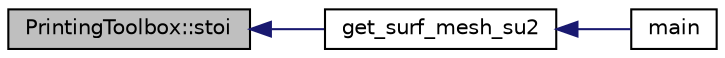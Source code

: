 digraph "PrintingToolbox::stoi"
{
  edge [fontname="Helvetica",fontsize="10",labelfontname="Helvetica",labelfontsize="10"];
  node [fontname="Helvetica",fontsize="10",shape=record];
  rankdir="LR";
  Node192 [label="PrintingToolbox::stoi",height=0.2,width=0.4,color="black", fillcolor="grey75", style="filled", fontcolor="black"];
  Node192 -> Node193 [dir="back",color="midnightblue",fontsize="10",style="solid",fontname="Helvetica"];
  Node193 [label="get_surf_mesh_su2",height=0.2,width=0.4,color="black", fillcolor="white", style="filled",URL="$utilities_8cpp.html#ae62c3fd377d1f7f2354a297e273966f3",tooltip="Function to extract the mesh on a given surface tag in su2 format. "];
  Node193 -> Node194 [dir="back",color="midnightblue",fontsize="10",style="solid",fontname="Helvetica"];
  Node194 [label="main",height=0.2,width=0.4,color="black", fillcolor="white", style="filled",URL="$_s_u2___c_f_d_8cpp.html#a0ddf1224851353fc92bfbff6f499fa97"];
}
